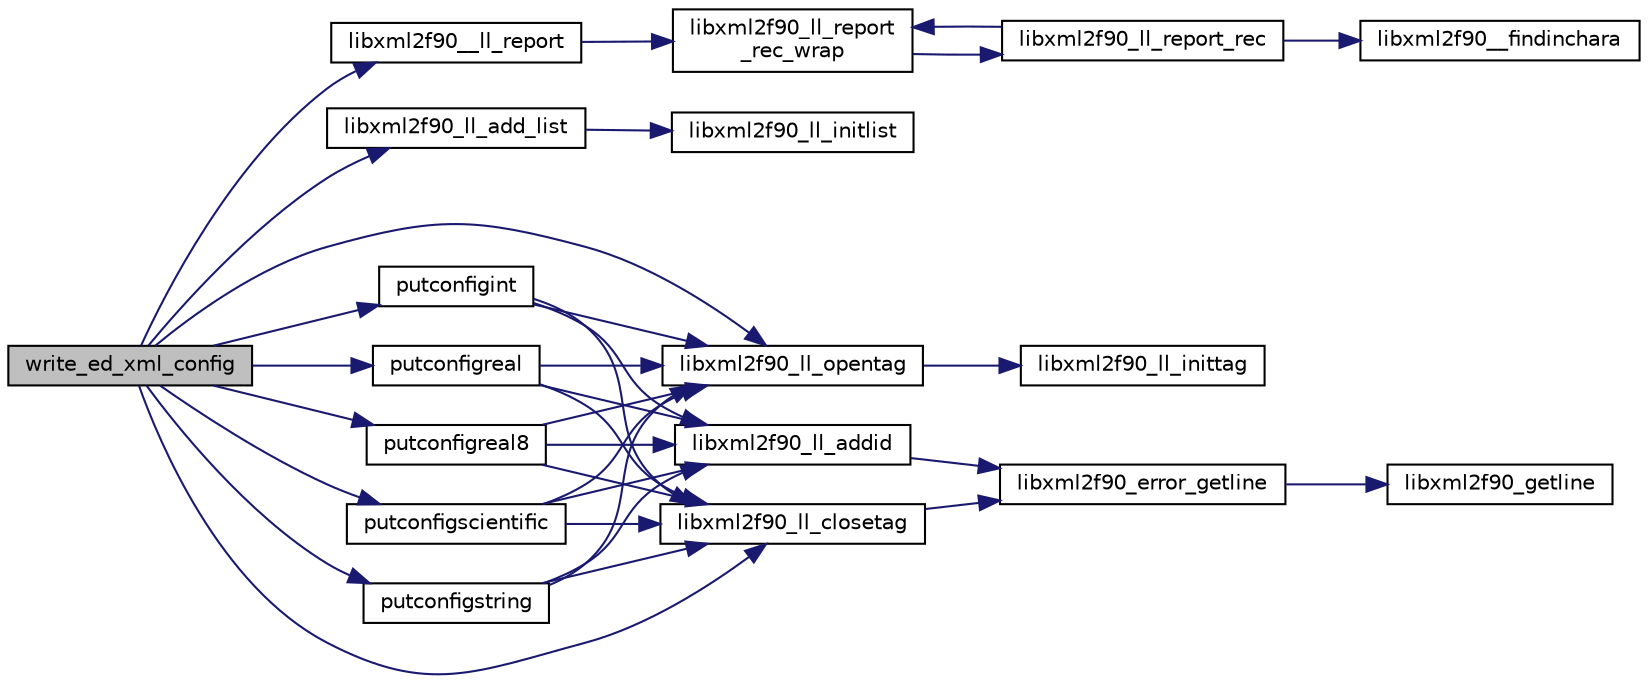 digraph "write_ed_xml_config"
{
 // LATEX_PDF_SIZE
  edge [fontname="Helvetica",fontsize="10",labelfontname="Helvetica",labelfontsize="10"];
  node [fontname="Helvetica",fontsize="10",shape=record];
  rankdir="LR";
  Node1 [label="write_ed_xml_config",height=0.2,width=0.4,color="black", fillcolor="grey75", style="filled", fontcolor="black",tooltip=" "];
  Node1 -> Node2 [color="midnightblue",fontsize="10",style="solid",fontname="Helvetica"];
  Node2 [label="libxml2f90__ll_report",height=0.2,width=0.4,color="black", fillcolor="white", style="filled",URL="$libxml2f90_8f90__pp_8f90.html#a82abdf47d88bfca1f54ddd7fb0ca71f2",tooltip=" "];
  Node2 -> Node3 [color="midnightblue",fontsize="10",style="solid",fontname="Helvetica"];
  Node3 [label="libxml2f90_ll_report\l_rec_wrap",height=0.2,width=0.4,color="black", fillcolor="white", style="filled",URL="$libxml2f90_8f90__pp_8f90.html#a28a752e7ce32533dddc2d0b839488284",tooltip=" "];
  Node3 -> Node4 [color="midnightblue",fontsize="10",style="solid",fontname="Helvetica"];
  Node4 [label="libxml2f90_ll_report_rec",height=0.2,width=0.4,color="black", fillcolor="white", style="filled",URL="$libxml2f90_8f90__pp_8f90.html#ab74aaec420db1706ab41e86582ce9281",tooltip=" "];
  Node4 -> Node5 [color="midnightblue",fontsize="10",style="solid",fontname="Helvetica"];
  Node5 [label="libxml2f90__findinchara",height=0.2,width=0.4,color="black", fillcolor="white", style="filled",URL="$libxml2f90_8f90__pp_8f90.html#a32693bbc0bcd62439a95f4e0a2d4da6d",tooltip=" "];
  Node4 -> Node3 [color="midnightblue",fontsize="10",style="solid",fontname="Helvetica"];
  Node1 -> Node6 [color="midnightblue",fontsize="10",style="solid",fontname="Helvetica"];
  Node6 [label="libxml2f90_ll_add_list",height=0.2,width=0.4,color="black", fillcolor="white", style="filled",URL="$libxml2f90_8f90__pp_8f90.html#a1eaede8d08ffde30b3ef74f657ac0126",tooltip=" "];
  Node6 -> Node7 [color="midnightblue",fontsize="10",style="solid",fontname="Helvetica"];
  Node7 [label="libxml2f90_ll_initlist",height=0.2,width=0.4,color="black", fillcolor="white", style="filled",URL="$libxml2f90_8f90__pp_8f90.html#abd1f7aafd23265c8c8ed7934fff5af75",tooltip=" "];
  Node1 -> Node8 [color="midnightblue",fontsize="10",style="solid",fontname="Helvetica"];
  Node8 [label="libxml2f90_ll_closetag",height=0.2,width=0.4,color="black", fillcolor="white", style="filled",URL="$libxml2f90_8f90__pp_8f90.html#a23bfc785d957e044414ea18be75ac87a",tooltip=" "];
  Node8 -> Node9 [color="midnightblue",fontsize="10",style="solid",fontname="Helvetica"];
  Node9 [label="libxml2f90_error_getline",height=0.2,width=0.4,color="black", fillcolor="white", style="filled",URL="$libxml2f90_8f90__pp_8f90.html#ae1a542a061a5705a796b5373b0dcaf1b",tooltip=" "];
  Node9 -> Node10 [color="midnightblue",fontsize="10",style="solid",fontname="Helvetica"];
  Node10 [label="libxml2f90_getline",height=0.2,width=0.4,color="black", fillcolor="white", style="filled",URL="$libxml2f90_8f90__pp_8f90.html#abef5a4be7710d60ad11aab5a59fe5325",tooltip=" "];
  Node1 -> Node11 [color="midnightblue",fontsize="10",style="solid",fontname="Helvetica"];
  Node11 [label="libxml2f90_ll_opentag",height=0.2,width=0.4,color="black", fillcolor="white", style="filled",URL="$libxml2f90_8f90__pp_8f90.html#a102819b1160e7cccf698c60979acaef5",tooltip=" "];
  Node11 -> Node12 [color="midnightblue",fontsize="10",style="solid",fontname="Helvetica"];
  Node12 [label="libxml2f90_ll_inittag",height=0.2,width=0.4,color="black", fillcolor="white", style="filled",URL="$libxml2f90_8f90__pp_8f90.html#a9ffe2ce74c95d1e444dd17c02cf7ca19",tooltip=" "];
  Node1 -> Node13 [color="midnightblue",fontsize="10",style="solid",fontname="Helvetica"];
  Node13 [label="putconfigint",height=0.2,width=0.4,color="black", fillcolor="white", style="filled",URL="$ed__xml__config_8f90.html#a026dfa9d8dcef5376fdabe6f581cc5e6",tooltip=" "];
  Node13 -> Node14 [color="midnightblue",fontsize="10",style="solid",fontname="Helvetica"];
  Node14 [label="libxml2f90_ll_addid",height=0.2,width=0.4,color="black", fillcolor="white", style="filled",URL="$libxml2f90_8f90__pp_8f90.html#aedf302b29e22ba3b7312a7650ac0134b",tooltip=" "];
  Node14 -> Node9 [color="midnightblue",fontsize="10",style="solid",fontname="Helvetica"];
  Node13 -> Node8 [color="midnightblue",fontsize="10",style="solid",fontname="Helvetica"];
  Node13 -> Node11 [color="midnightblue",fontsize="10",style="solid",fontname="Helvetica"];
  Node1 -> Node15 [color="midnightblue",fontsize="10",style="solid",fontname="Helvetica"];
  Node15 [label="putconfigreal",height=0.2,width=0.4,color="black", fillcolor="white", style="filled",URL="$ed__xml__config_8f90.html#aefca40b018b8204a43d2c6822a83dee9",tooltip=" "];
  Node15 -> Node14 [color="midnightblue",fontsize="10",style="solid",fontname="Helvetica"];
  Node15 -> Node8 [color="midnightblue",fontsize="10",style="solid",fontname="Helvetica"];
  Node15 -> Node11 [color="midnightblue",fontsize="10",style="solid",fontname="Helvetica"];
  Node1 -> Node16 [color="midnightblue",fontsize="10",style="solid",fontname="Helvetica"];
  Node16 [label="putconfigreal8",height=0.2,width=0.4,color="black", fillcolor="white", style="filled",URL="$ed__xml__config_8f90.html#ad862c7defff292e3810aa4ee8a730a35",tooltip=" "];
  Node16 -> Node14 [color="midnightblue",fontsize="10",style="solid",fontname="Helvetica"];
  Node16 -> Node8 [color="midnightblue",fontsize="10",style="solid",fontname="Helvetica"];
  Node16 -> Node11 [color="midnightblue",fontsize="10",style="solid",fontname="Helvetica"];
  Node1 -> Node17 [color="midnightblue",fontsize="10",style="solid",fontname="Helvetica"];
  Node17 [label="putconfigscientific",height=0.2,width=0.4,color="black", fillcolor="white", style="filled",URL="$ed__xml__config_8f90.html#a7091c0c5b8b8b7d13be753de7898f984",tooltip=" "];
  Node17 -> Node14 [color="midnightblue",fontsize="10",style="solid",fontname="Helvetica"];
  Node17 -> Node8 [color="midnightblue",fontsize="10",style="solid",fontname="Helvetica"];
  Node17 -> Node11 [color="midnightblue",fontsize="10",style="solid",fontname="Helvetica"];
  Node1 -> Node18 [color="midnightblue",fontsize="10",style="solid",fontname="Helvetica"];
  Node18 [label="putconfigstring",height=0.2,width=0.4,color="black", fillcolor="white", style="filled",URL="$ed__xml__config_8f90.html#aac9f776b36e63aa8454d3841e3fda182",tooltip=" "];
  Node18 -> Node14 [color="midnightblue",fontsize="10",style="solid",fontname="Helvetica"];
  Node18 -> Node8 [color="midnightblue",fontsize="10",style="solid",fontname="Helvetica"];
  Node18 -> Node11 [color="midnightblue",fontsize="10",style="solid",fontname="Helvetica"];
}
